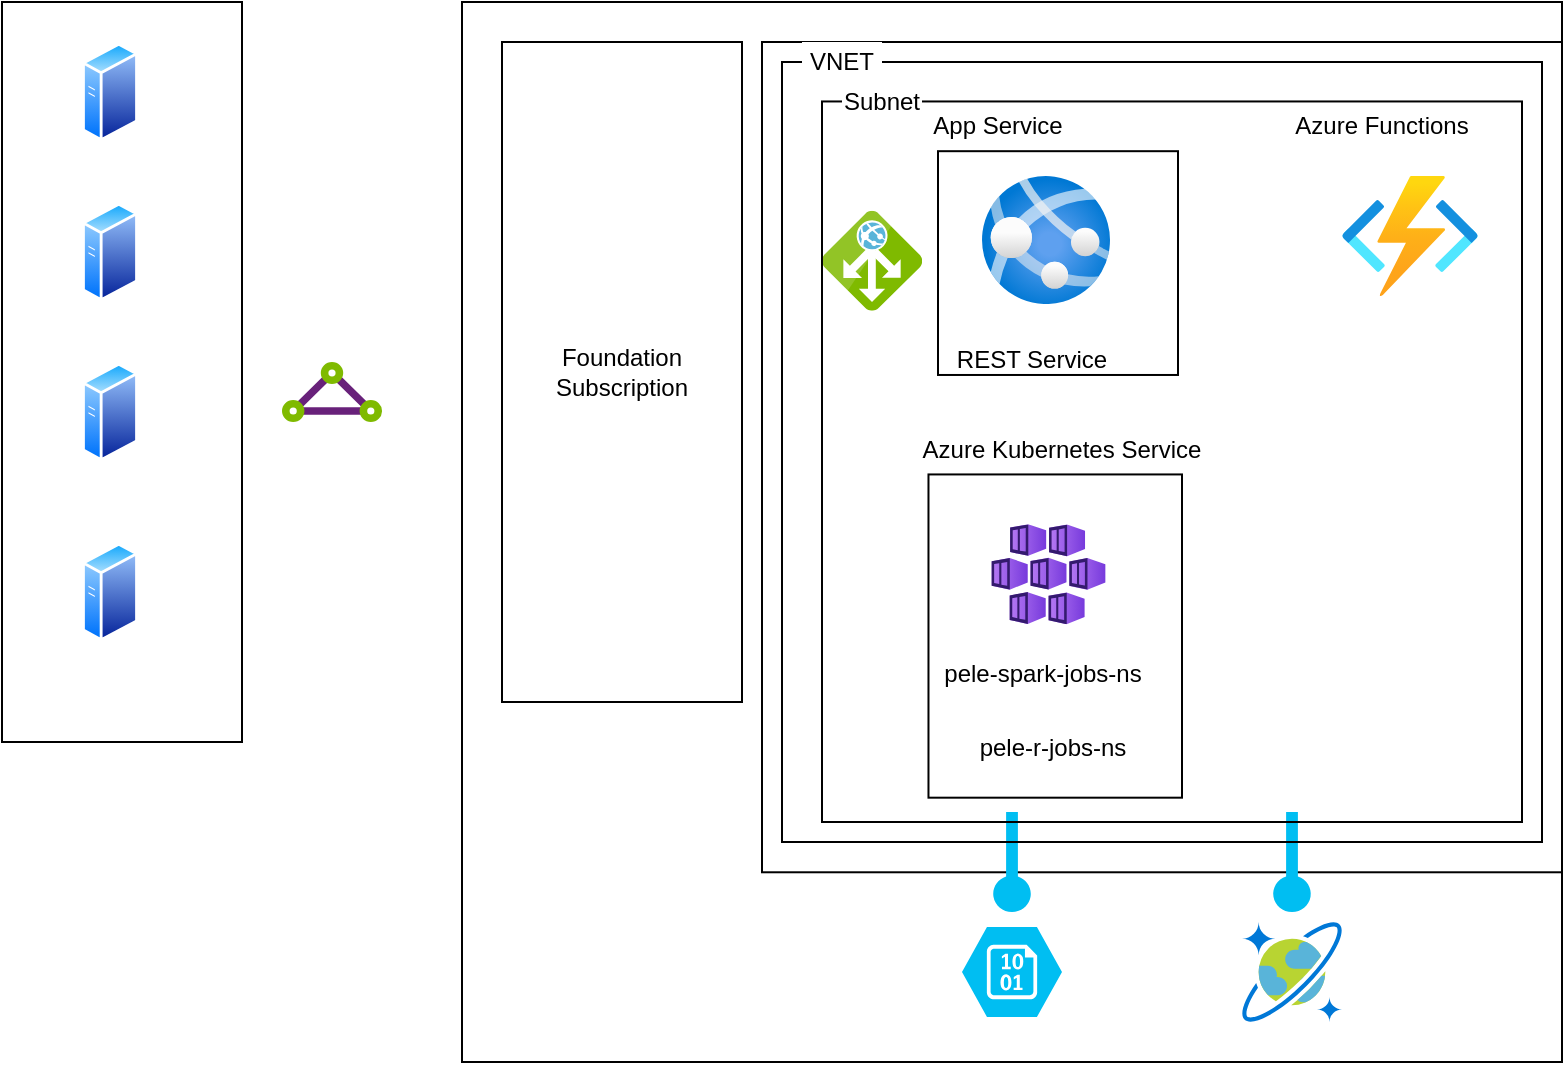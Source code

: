 <mxfile version="14.6.3" type="github">
  <diagram id="4mkBv_YgtIYzEHDCqf_Q" name="Page-1">
    <mxGraphModel dx="816" dy="435" grid="1" gridSize="10" guides="1" tooltips="1" connect="1" arrows="1" fold="1" page="1" pageScale="1" pageWidth="827" pageHeight="1169" math="0" shadow="0">
      <root>
        <mxCell id="0" />
        <mxCell id="1" parent="0" />
        <mxCell id="hd8weYj9Gk-Xb1H9IMSv-18" value="Application Subscription" style="rounded=0;whiteSpace=wrap;html=1;" vertex="1" parent="1">
          <mxGeometry x="420" y="50" width="380" height="330" as="geometry" />
        </mxCell>
        <mxCell id="hd8weYj9Gk-Xb1H9IMSv-16" value="Application Subscription" style="rounded=0;whiteSpace=wrap;html=1;" vertex="1" parent="1">
          <mxGeometry x="430" y="50" width="370" height="330" as="geometry" />
        </mxCell>
        <mxCell id="hd8weYj9Gk-Xb1H9IMSv-15" value="" style="rounded=0;whiteSpace=wrap;html=1;" vertex="1" parent="1">
          <mxGeometry x="440" y="50" width="360" height="330" as="geometry" />
        </mxCell>
        <mxCell id="hd8weYj9Gk-Xb1H9IMSv-14" value="" style="rounded=0;whiteSpace=wrap;html=1;container=0;" vertex="1" parent="1">
          <mxGeometry x="260" y="30" width="550" height="530" as="geometry" />
        </mxCell>
        <mxCell id="hd8weYj9Gk-Xb1H9IMSv-2" value="" style="rounded=0;whiteSpace=wrap;html=1;" vertex="1" parent="1">
          <mxGeometry x="30" y="30" width="120" height="370" as="geometry" />
        </mxCell>
        <mxCell id="hd8weYj9Gk-Xb1H9IMSv-5" value="" style="aspect=fixed;perimeter=ellipsePerimeter;html=1;align=center;shadow=0;dashed=0;spacingTop=3;image;image=img/lib/active_directory/generic_server.svg;" vertex="1" parent="1">
          <mxGeometry x="70" y="50" width="28.0" height="50" as="geometry" />
        </mxCell>
        <mxCell id="hd8weYj9Gk-Xb1H9IMSv-6" value="&lt;span style=&quot;color: rgba(0 , 0 , 0 , 0) ; font-family: monospace ; font-size: 0px ; background-color: rgb(248 , 249 , 250)&quot;&gt;%3CmxGraphModel%3E%3Croot%3E%3CmxCell%20id%3D%220%22%2F%3E%3CmxCell%20id%3D%221%22%20parent%3D%220%22%2F%3E%3CmxCell%20id%3D%222%22%20value%3D%22%22%20style%3D%22aspect%3Dfixed%3Bperimeter%3DellipsePerimeter%3Bhtml%3D1%3Balign%3Dcenter%3Bshadow%3D0%3Bdashed%3D0%3BspacingTop%3D3%3Bimage%3Bimage%3Dimg%2Flib%2Factive_directory%2Fgeneric_server.svg%3B%22%20vertex%3D%221%22%20parent%3D%221%22%3E%3CmxGeometry%20x%3D%2270%22%20y%3D%2250%22%20width%3D%2228.0%22%20height%3D%2250%22%20as%3D%22geometry%22%2F%3E%3C%2FmxCell%3E%3C%2Froot%3E%3C%2FmxGraphModel%3E&lt;/span&gt;" style="aspect=fixed;perimeter=ellipsePerimeter;html=1;align=center;shadow=0;dashed=0;spacingTop=3;image;image=img/lib/active_directory/generic_server.svg;" vertex="1" parent="1">
          <mxGeometry x="70" y="130" width="28.0" height="50" as="geometry" />
        </mxCell>
        <mxCell id="hd8weYj9Gk-Xb1H9IMSv-7" value="&lt;span style=&quot;color: rgba(0 , 0 , 0 , 0) ; font-family: monospace ; font-size: 0px ; background-color: rgb(248 , 249 , 250)&quot;&gt;%3CmxGraphModel%3E%3Croot%3E%3CmxCell%20id%3D%220%22%2F%3E%3CmxCell%20id%3D%221%22%20parent%3D%220%22%2F%3E%3CmxCell%20id%3D%222%22%20value%3D%22%22%20style%3D%22aspect%3Dfixed%3Bperimeter%3DellipsePerimeter%3Bhtml%3D1%3Balign%3Dcenter%3Bshadow%3D0%3Bdashed%3D0%3BspacingTop%3D3%3Bimage%3Bimage%3Dimg%2Flib%2Factive_directory%2Fgeneric_server.svg%3B%22%20vertex%3D%221%22%20parent%3D%221%22%3E%3CmxGeometry%20x%3D%2270%22%20y%3D%2250%22%20width%3D%2228.0%22%20height%3D%2250%22%20as%3D%22geometry%22%2F%3E%3C%2FmxCell%3E%3C%2Froot%3E%3C%2FmxGraphModel%3E&lt;/span&gt;" style="aspect=fixed;perimeter=ellipsePerimeter;html=1;align=center;shadow=0;dashed=0;spacingTop=3;image;image=img/lib/active_directory/generic_server.svg;" vertex="1" parent="1">
          <mxGeometry x="70" y="210" width="28.0" height="50" as="geometry" />
        </mxCell>
        <mxCell id="hd8weYj9Gk-Xb1H9IMSv-8" value="&lt;span style=&quot;color: rgba(0 , 0 , 0 , 0) ; font-family: monospace ; font-size: 0px ; background-color: rgb(248 , 249 , 250)&quot;&gt;%3CmxGraphModel%3E%3Croot%3E%3CmxCell%20id%3D%220%22%2F%3E%3CmxCell%20id%3D%221%22%20parent%3D%220%22%2F%3E%3CmxCell%20id%3D%222%22%20value%3D%22%22%20style%3D%22aspect%3Dfixed%3Bperimeter%3DellipsePerimeter%3Bhtml%3D1%3Balign%3Dcenter%3Bshadow%3D0%3Bdashed%3D0%3BspacingTop%3D3%3Bimage%3Bimage%3Dimg%2Flib%2Factive_directory%2Fgeneric_server.svg%3B%22%20vertex%3D%221%22%20parent%3D%221%22%3E%3CmxGeometry%20x%3D%2270%22%20y%3D%2250%22%20width%3D%2228.0%22%20height%3D%2250%22%20as%3D%22geometry%22%2F%3E%3C%2FmxCell%3E%3C%2Froot%3E%3C%2FmxGraphModel%3E&lt;/span&gt;" style="aspect=fixed;perimeter=ellipsePerimeter;html=1;align=center;shadow=0;dashed=0;spacingTop=3;image;image=img/lib/active_directory/generic_server.svg;" vertex="1" parent="1">
          <mxGeometry x="70" y="300" width="28.0" height="50" as="geometry" />
        </mxCell>
        <mxCell id="hd8weYj9Gk-Xb1H9IMSv-9" value="" style="aspect=fixed;html=1;points=[];align=center;image;fontSize=12;image=img/lib/mscae/Express_Route.svg;" vertex="1" parent="1">
          <mxGeometry x="170" y="210" width="50" height="30" as="geometry" />
        </mxCell>
        <mxCell id="hd8weYj9Gk-Xb1H9IMSv-10" value="Foundation Subscription" style="rounded=0;whiteSpace=wrap;html=1;" vertex="1" parent="1">
          <mxGeometry x="280" y="50" width="120" height="330" as="geometry" />
        </mxCell>
        <mxCell id="hd8weYj9Gk-Xb1H9IMSv-20" value="" style="rounded=0;whiteSpace=wrap;html=1;" vertex="1" parent="1">
          <mxGeometry x="480" y="253.784" width="120" height="124.324" as="geometry" />
        </mxCell>
        <mxCell id="hd8weYj9Gk-Xb1H9IMSv-19" value="" style="rounded=0;whiteSpace=wrap;html=1;align=left;" vertex="1" parent="1">
          <mxGeometry x="410" y="50" width="400" height="415.14" as="geometry" />
        </mxCell>
        <mxCell id="hd8weYj9Gk-Xb1H9IMSv-11" value="" style="aspect=fixed;html=1;points=[];align=center;image;fontSize=12;image=img/lib/azure2/compute/App_Services.svg;" vertex="1" parent="1">
          <mxGeometry x="520" y="117.027" width="64" height="64" as="geometry" />
        </mxCell>
        <mxCell id="hd8weYj9Gk-Xb1H9IMSv-3" value="" style="aspect=fixed;html=1;points=[];align=center;image;fontSize=12;image=img/lib/azure2/compute/Kubernetes_Services.svg;fontFamily=Helvetica;fontColor=#000000;strokeColor=#000000;fillColor=#ffffff;" vertex="1" parent="1">
          <mxGeometry x="510" y="291.081" width="86.49" height="50" as="geometry" />
        </mxCell>
        <mxCell id="hd8weYj9Gk-Xb1H9IMSv-12" value="" style="aspect=fixed;html=1;points=[];align=center;image;fontSize=12;image=img/lib/azure2/compute/Function_Apps.svg;" vertex="1" parent="1">
          <mxGeometry x="700" y="117.027" width="68" height="60" as="geometry" />
        </mxCell>
        <mxCell id="hd8weYj9Gk-Xb1H9IMSv-21" value="" style="rounded=0;whiteSpace=wrap;html=1;fillColor=none;" vertex="1" parent="1">
          <mxGeometry x="493.24" y="266.22" width="126.76" height="161.62" as="geometry" />
        </mxCell>
        <mxCell id="hd8weYj9Gk-Xb1H9IMSv-22" value="pele-spark-jobs-ns" style="text;html=1;strokeColor=none;fillColor=none;align=center;verticalAlign=middle;whiteSpace=wrap;rounded=0;" vertex="1" parent="1">
          <mxGeometry x="493.24" y="353.243" width="115" height="24.865" as="geometry" />
        </mxCell>
        <mxCell id="hd8weYj9Gk-Xb1H9IMSv-23" value="pele-r-jobs-ns" style="text;html=1;strokeColor=none;fillColor=none;align=center;verticalAlign=middle;whiteSpace=wrap;rounded=0;" vertex="1" parent="1">
          <mxGeometry x="498.24" y="390.541" width="115" height="24.865" as="geometry" />
        </mxCell>
        <mxCell id="hd8weYj9Gk-Xb1H9IMSv-24" value="Azure Kubernetes Service" style="text;html=1;strokeColor=none;fillColor=none;align=center;verticalAlign=middle;whiteSpace=wrap;rounded=0;" vertex="1" parent="1">
          <mxGeometry x="480" y="241.351" width="160" height="24.865" as="geometry" />
        </mxCell>
        <mxCell id="hd8weYj9Gk-Xb1H9IMSv-25" value="" style="rounded=0;whiteSpace=wrap;html=1;fillColor=none;" vertex="1" parent="1">
          <mxGeometry x="498" y="104.595" width="120" height="111.892" as="geometry" />
        </mxCell>
        <mxCell id="hd8weYj9Gk-Xb1H9IMSv-26" value="REST Service" style="text;html=1;strokeColor=none;fillColor=none;align=center;verticalAlign=middle;whiteSpace=wrap;rounded=0;" vertex="1" parent="1">
          <mxGeometry x="500" y="196.595" width="90" height="24.865" as="geometry" />
        </mxCell>
        <mxCell id="hd8weYj9Gk-Xb1H9IMSv-27" value="App Service" style="text;html=1;strokeColor=none;fillColor=none;align=center;verticalAlign=middle;whiteSpace=wrap;rounded=0;" vertex="1" parent="1">
          <mxGeometry x="448.24" y="79.73" width="160" height="24.865" as="geometry" />
        </mxCell>
        <mxCell id="hd8weYj9Gk-Xb1H9IMSv-28" value="Azure Functions" style="text;html=1;strokeColor=none;fillColor=none;align=center;verticalAlign=middle;whiteSpace=wrap;rounded=0;" vertex="1" parent="1">
          <mxGeometry x="640" y="79.73" width="160" height="24.865" as="geometry" />
        </mxCell>
        <mxCell id="hd8weYj9Gk-Xb1H9IMSv-29" value="" style="aspect=fixed;html=1;points=[];align=center;image;fontSize=12;image=img/lib/mscae/Application_Gateway.svg;fillColor=none;" vertex="1" parent="1">
          <mxGeometry x="440" y="134.432" width="50" height="50" as="geometry" />
        </mxCell>
        <mxCell id="hd8weYj9Gk-Xb1H9IMSv-31" value="" style="verticalLabelPosition=bottom;html=1;verticalAlign=top;align=center;strokeColor=none;fillColor=#00BEF2;shape=mxgraph.azure.service_endpoint;rotation=-90;" vertex="1" parent="1">
          <mxGeometry x="510" y="450" width="50" height="20" as="geometry" />
        </mxCell>
        <mxCell id="hd8weYj9Gk-Xb1H9IMSv-32" value="" style="verticalLabelPosition=bottom;html=1;verticalAlign=top;align=center;strokeColor=none;fillColor=#00BEF2;shape=mxgraph.azure.service_endpoint;rotation=-90;" vertex="1" parent="1">
          <mxGeometry x="650" y="450" width="50" height="20" as="geometry" />
        </mxCell>
        <mxCell id="hd8weYj9Gk-Xb1H9IMSv-33" value="" style="aspect=fixed;html=1;points=[];align=center;image;fontSize=12;image=img/lib/mscae/CosmosDB.svg;fillColor=none;" vertex="1" parent="1">
          <mxGeometry x="650" y="490" width="50" height="50" as="geometry" />
        </mxCell>
        <mxCell id="hd8weYj9Gk-Xb1H9IMSv-34" value="" style="verticalLabelPosition=bottom;html=1;verticalAlign=top;align=center;strokeColor=none;fillColor=#00BEF2;shape=mxgraph.azure.storage_blob;" vertex="1" parent="1">
          <mxGeometry x="510" y="492.5" width="50" height="45" as="geometry" />
        </mxCell>
        <mxCell id="hd8weYj9Gk-Xb1H9IMSv-35" value="" style="rounded=0;whiteSpace=wrap;html=1;fillColor=none;" vertex="1" parent="1">
          <mxGeometry x="420" y="60" width="380" height="390" as="geometry" />
        </mxCell>
        <mxCell id="hd8weYj9Gk-Xb1H9IMSv-36" value="" style="rounded=0;whiteSpace=wrap;html=1;fillColor=none;" vertex="1" parent="1">
          <mxGeometry x="440" y="79.73" width="350" height="360.27" as="geometry" />
        </mxCell>
        <mxCell id="hd8weYj9Gk-Xb1H9IMSv-37" value="VNET" style="text;html=1;strokeColor=none;align=center;verticalAlign=middle;whiteSpace=wrap;rounded=0;fillColor=#ffffff;" vertex="1" parent="1">
          <mxGeometry x="430" y="50.0" width="40" height="20" as="geometry" />
        </mxCell>
        <mxCell id="hd8weYj9Gk-Xb1H9IMSv-38" value="Subnet" style="text;html=1;strokeColor=none;align=center;verticalAlign=middle;whiteSpace=wrap;rounded=0;fillColor=#ffffff;" vertex="1" parent="1">
          <mxGeometry x="450" y="70" width="40" height="20" as="geometry" />
        </mxCell>
      </root>
    </mxGraphModel>
  </diagram>
</mxfile>
